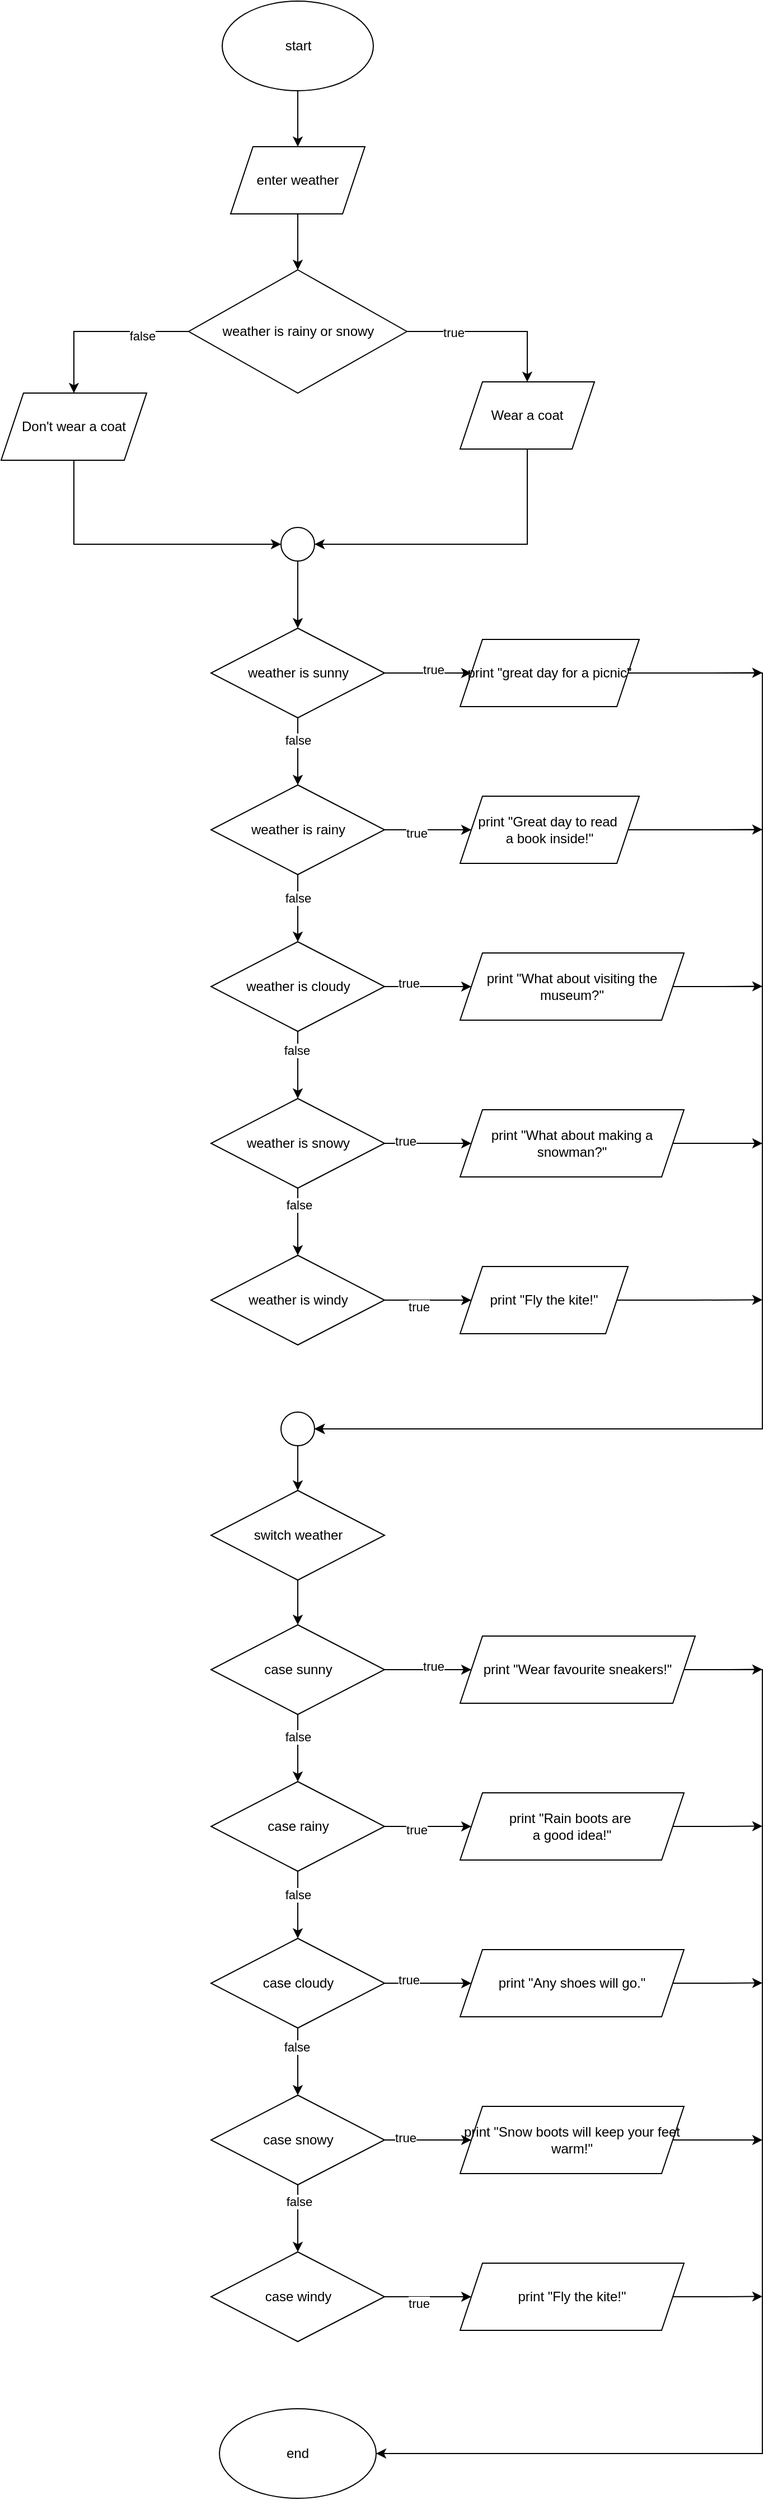 <mxfile version="24.7.17">
  <diagram name="Page-1" id="rLeKxq0n_hcmwtsSFJJC">
    <mxGraphModel dx="1523" dy="884" grid="1" gridSize="10" guides="1" tooltips="1" connect="1" arrows="1" fold="1" page="1" pageScale="1" pageWidth="850" pageHeight="1100" math="0" shadow="0">
      <root>
        <mxCell id="0" />
        <mxCell id="1" parent="0" />
        <mxCell id="gGkatsf6zYu2fWt0Es-s-3" style="edgeStyle=orthogonalEdgeStyle;rounded=0;orthogonalLoop=1;jettySize=auto;html=1;entryX=0.5;entryY=0;entryDx=0;entryDy=0;" edge="1" parent="1" source="gGkatsf6zYu2fWt0Es-s-1" target="gGkatsf6zYu2fWt0Es-s-2">
          <mxGeometry relative="1" as="geometry" />
        </mxCell>
        <mxCell id="gGkatsf6zYu2fWt0Es-s-1" value="start" style="ellipse;whiteSpace=wrap;html=1;" vertex="1" parent="1">
          <mxGeometry x="317.5" y="80" width="135" height="80" as="geometry" />
        </mxCell>
        <mxCell id="gGkatsf6zYu2fWt0Es-s-5" style="edgeStyle=orthogonalEdgeStyle;rounded=0;orthogonalLoop=1;jettySize=auto;html=1;entryX=0.5;entryY=0;entryDx=0;entryDy=0;" edge="1" parent="1" source="gGkatsf6zYu2fWt0Es-s-2" target="gGkatsf6zYu2fWt0Es-s-4">
          <mxGeometry relative="1" as="geometry" />
        </mxCell>
        <mxCell id="gGkatsf6zYu2fWt0Es-s-2" value="enter weather" style="shape=parallelogram;perimeter=parallelogramPerimeter;whiteSpace=wrap;html=1;fixedSize=1;" vertex="1" parent="1">
          <mxGeometry x="325" y="210" width="120" height="60" as="geometry" />
        </mxCell>
        <mxCell id="gGkatsf6zYu2fWt0Es-s-15" style="edgeStyle=orthogonalEdgeStyle;rounded=0;orthogonalLoop=1;jettySize=auto;html=1;entryX=0.5;entryY=0;entryDx=0;entryDy=0;" edge="1" parent="1" source="gGkatsf6zYu2fWt0Es-s-4" target="gGkatsf6zYu2fWt0Es-s-8">
          <mxGeometry relative="1" as="geometry" />
        </mxCell>
        <mxCell id="gGkatsf6zYu2fWt0Es-s-18" value="false" style="edgeLabel;html=1;align=center;verticalAlign=middle;resizable=0;points=[];" vertex="1" connectable="0" parent="gGkatsf6zYu2fWt0Es-s-15">
          <mxGeometry x="-0.46" y="4" relative="1" as="geometry">
            <mxPoint x="1" as="offset" />
          </mxGeometry>
        </mxCell>
        <mxCell id="gGkatsf6zYu2fWt0Es-s-16" style="edgeStyle=orthogonalEdgeStyle;rounded=0;orthogonalLoop=1;jettySize=auto;html=1;entryX=0.5;entryY=0;entryDx=0;entryDy=0;" edge="1" parent="1" source="gGkatsf6zYu2fWt0Es-s-4" target="gGkatsf6zYu2fWt0Es-s-6">
          <mxGeometry relative="1" as="geometry" />
        </mxCell>
        <mxCell id="gGkatsf6zYu2fWt0Es-s-17" value="true" style="edgeLabel;html=1;align=center;verticalAlign=middle;resizable=0;points=[];" vertex="1" connectable="0" parent="gGkatsf6zYu2fWt0Es-s-16">
          <mxGeometry x="-0.469" y="-1" relative="1" as="geometry">
            <mxPoint x="1" as="offset" />
          </mxGeometry>
        </mxCell>
        <mxCell id="gGkatsf6zYu2fWt0Es-s-4" value="weather is rainy or snowy" style="rhombus;whiteSpace=wrap;html=1;" vertex="1" parent="1">
          <mxGeometry x="287.5" y="320" width="195" height="110" as="geometry" />
        </mxCell>
        <mxCell id="gGkatsf6zYu2fWt0Es-s-14" style="edgeStyle=orthogonalEdgeStyle;rounded=0;orthogonalLoop=1;jettySize=auto;html=1;entryX=1;entryY=0.5;entryDx=0;entryDy=0;" edge="1" parent="1" source="gGkatsf6zYu2fWt0Es-s-6" target="gGkatsf6zYu2fWt0Es-s-12">
          <mxGeometry relative="1" as="geometry">
            <Array as="points">
              <mxPoint x="590" y="565" />
            </Array>
          </mxGeometry>
        </mxCell>
        <mxCell id="gGkatsf6zYu2fWt0Es-s-6" value="Wear a coat" style="shape=parallelogram;perimeter=parallelogramPerimeter;whiteSpace=wrap;html=1;fixedSize=1;" vertex="1" parent="1">
          <mxGeometry x="530" y="420" width="120" height="60" as="geometry" />
        </mxCell>
        <mxCell id="gGkatsf6zYu2fWt0Es-s-13" style="edgeStyle=orthogonalEdgeStyle;rounded=0;orthogonalLoop=1;jettySize=auto;html=1;" edge="1" parent="1" source="gGkatsf6zYu2fWt0Es-s-8" target="gGkatsf6zYu2fWt0Es-s-12">
          <mxGeometry relative="1" as="geometry">
            <Array as="points">
              <mxPoint x="185" y="565" />
            </Array>
          </mxGeometry>
        </mxCell>
        <mxCell id="gGkatsf6zYu2fWt0Es-s-8" value="Don&#39;t wear a coat" style="shape=parallelogram;perimeter=parallelogramPerimeter;whiteSpace=wrap;html=1;fixedSize=1;" vertex="1" parent="1">
          <mxGeometry x="120" y="430" width="130" height="60" as="geometry" />
        </mxCell>
        <mxCell id="gGkatsf6zYu2fWt0Es-s-24" style="edgeStyle=orthogonalEdgeStyle;rounded=0;orthogonalLoop=1;jettySize=auto;html=1;entryX=0.5;entryY=0;entryDx=0;entryDy=0;" edge="1" parent="1" source="gGkatsf6zYu2fWt0Es-s-12" target="gGkatsf6zYu2fWt0Es-s-19">
          <mxGeometry relative="1" as="geometry" />
        </mxCell>
        <mxCell id="gGkatsf6zYu2fWt0Es-s-12" value="" style="ellipse;whiteSpace=wrap;html=1;aspect=fixed;" vertex="1" parent="1">
          <mxGeometry x="370" y="550" width="30" height="30" as="geometry" />
        </mxCell>
        <mxCell id="gGkatsf6zYu2fWt0Es-s-25" style="edgeStyle=orthogonalEdgeStyle;rounded=0;orthogonalLoop=1;jettySize=auto;html=1;entryX=0.5;entryY=0;entryDx=0;entryDy=0;" edge="1" parent="1" source="gGkatsf6zYu2fWt0Es-s-19" target="gGkatsf6zYu2fWt0Es-s-20">
          <mxGeometry relative="1" as="geometry" />
        </mxCell>
        <mxCell id="gGkatsf6zYu2fWt0Es-s-44" value="false" style="edgeLabel;html=1;align=center;verticalAlign=middle;resizable=0;points=[];" vertex="1" connectable="0" parent="gGkatsf6zYu2fWt0Es-s-25">
          <mxGeometry x="0.367" relative="1" as="geometry">
            <mxPoint y="-21" as="offset" />
          </mxGeometry>
        </mxCell>
        <mxCell id="gGkatsf6zYu2fWt0Es-s-34" style="edgeStyle=orthogonalEdgeStyle;rounded=0;orthogonalLoop=1;jettySize=auto;html=1;entryX=0;entryY=0.5;entryDx=0;entryDy=0;" edge="1" parent="1" source="gGkatsf6zYu2fWt0Es-s-19" target="gGkatsf6zYu2fWt0Es-s-29">
          <mxGeometry relative="1" as="geometry" />
        </mxCell>
        <mxCell id="gGkatsf6zYu2fWt0Es-s-39" value="true" style="edgeLabel;html=1;align=center;verticalAlign=middle;resizable=0;points=[];" vertex="1" connectable="0" parent="gGkatsf6zYu2fWt0Es-s-34">
          <mxGeometry x="0.123" y="3" relative="1" as="geometry">
            <mxPoint as="offset" />
          </mxGeometry>
        </mxCell>
        <mxCell id="gGkatsf6zYu2fWt0Es-s-19" value="weather is sunny" style="rhombus;whiteSpace=wrap;html=1;" vertex="1" parent="1">
          <mxGeometry x="307.5" y="640" width="155" height="80" as="geometry" />
        </mxCell>
        <mxCell id="gGkatsf6zYu2fWt0Es-s-26" style="edgeStyle=orthogonalEdgeStyle;rounded=0;orthogonalLoop=1;jettySize=auto;html=1;entryX=0.5;entryY=0;entryDx=0;entryDy=0;" edge="1" parent="1" source="gGkatsf6zYu2fWt0Es-s-20" target="gGkatsf6zYu2fWt0Es-s-21">
          <mxGeometry relative="1" as="geometry" />
        </mxCell>
        <mxCell id="gGkatsf6zYu2fWt0Es-s-45" value="false" style="edgeLabel;html=1;align=center;verticalAlign=middle;resizable=0;points=[];" vertex="1" connectable="0" parent="gGkatsf6zYu2fWt0Es-s-26">
          <mxGeometry x="-0.3" relative="1" as="geometry">
            <mxPoint as="offset" />
          </mxGeometry>
        </mxCell>
        <mxCell id="gGkatsf6zYu2fWt0Es-s-35" style="edgeStyle=orthogonalEdgeStyle;rounded=0;orthogonalLoop=1;jettySize=auto;html=1;entryX=0;entryY=0.5;entryDx=0;entryDy=0;" edge="1" parent="1" source="gGkatsf6zYu2fWt0Es-s-20" target="gGkatsf6zYu2fWt0Es-s-30">
          <mxGeometry relative="1" as="geometry" />
        </mxCell>
        <mxCell id="gGkatsf6zYu2fWt0Es-s-40" value="true" style="edgeLabel;html=1;align=center;verticalAlign=middle;resizable=0;points=[];" vertex="1" connectable="0" parent="gGkatsf6zYu2fWt0Es-s-35">
          <mxGeometry x="-0.265" y="-3" relative="1" as="geometry">
            <mxPoint as="offset" />
          </mxGeometry>
        </mxCell>
        <mxCell id="gGkatsf6zYu2fWt0Es-s-20" value="weather is rainy" style="rhombus;whiteSpace=wrap;html=1;" vertex="1" parent="1">
          <mxGeometry x="307.5" y="780" width="155" height="80" as="geometry" />
        </mxCell>
        <mxCell id="gGkatsf6zYu2fWt0Es-s-27" style="edgeStyle=orthogonalEdgeStyle;rounded=0;orthogonalLoop=1;jettySize=auto;html=1;exitX=0.5;exitY=1;exitDx=0;exitDy=0;entryX=0.5;entryY=0;entryDx=0;entryDy=0;" edge="1" parent="1" source="gGkatsf6zYu2fWt0Es-s-21" target="gGkatsf6zYu2fWt0Es-s-22">
          <mxGeometry relative="1" as="geometry" />
        </mxCell>
        <mxCell id="gGkatsf6zYu2fWt0Es-s-46" value="false" style="edgeLabel;html=1;align=center;verticalAlign=middle;resizable=0;points=[];" vertex="1" connectable="0" parent="gGkatsf6zYu2fWt0Es-s-27">
          <mxGeometry x="-0.433" y="-1" relative="1" as="geometry">
            <mxPoint as="offset" />
          </mxGeometry>
        </mxCell>
        <mxCell id="gGkatsf6zYu2fWt0Es-s-36" style="edgeStyle=orthogonalEdgeStyle;rounded=0;orthogonalLoop=1;jettySize=auto;html=1;entryX=0;entryY=0.5;entryDx=0;entryDy=0;" edge="1" parent="1" source="gGkatsf6zYu2fWt0Es-s-21" target="gGkatsf6zYu2fWt0Es-s-31">
          <mxGeometry relative="1" as="geometry" />
        </mxCell>
        <mxCell id="gGkatsf6zYu2fWt0Es-s-41" value="true" style="edgeLabel;html=1;align=center;verticalAlign=middle;resizable=0;points=[];" vertex="1" connectable="0" parent="gGkatsf6zYu2fWt0Es-s-36">
          <mxGeometry x="-0.471" y="3" relative="1" as="geometry">
            <mxPoint x="1" as="offset" />
          </mxGeometry>
        </mxCell>
        <mxCell id="gGkatsf6zYu2fWt0Es-s-21" value="weather is cloudy" style="rhombus;whiteSpace=wrap;html=1;" vertex="1" parent="1">
          <mxGeometry x="307.5" y="920" width="155" height="80" as="geometry" />
        </mxCell>
        <mxCell id="gGkatsf6zYu2fWt0Es-s-28" style="edgeStyle=orthogonalEdgeStyle;rounded=0;orthogonalLoop=1;jettySize=auto;html=1;exitX=0.5;exitY=1;exitDx=0;exitDy=0;entryX=0.5;entryY=0;entryDx=0;entryDy=0;" edge="1" parent="1" source="gGkatsf6zYu2fWt0Es-s-22" target="gGkatsf6zYu2fWt0Es-s-23">
          <mxGeometry relative="1" as="geometry" />
        </mxCell>
        <mxCell id="gGkatsf6zYu2fWt0Es-s-47" value="false" style="edgeLabel;html=1;align=center;verticalAlign=middle;resizable=0;points=[];" vertex="1" connectable="0" parent="gGkatsf6zYu2fWt0Es-s-28">
          <mxGeometry x="-0.5" y="1" relative="1" as="geometry">
            <mxPoint as="offset" />
          </mxGeometry>
        </mxCell>
        <mxCell id="gGkatsf6zYu2fWt0Es-s-37" style="edgeStyle=orthogonalEdgeStyle;rounded=0;orthogonalLoop=1;jettySize=auto;html=1;entryX=0;entryY=0.5;entryDx=0;entryDy=0;" edge="1" parent="1" source="gGkatsf6zYu2fWt0Es-s-22" target="gGkatsf6zYu2fWt0Es-s-32">
          <mxGeometry relative="1" as="geometry" />
        </mxCell>
        <mxCell id="gGkatsf6zYu2fWt0Es-s-42" value="true" style="edgeLabel;html=1;align=center;verticalAlign=middle;resizable=0;points=[];" vertex="1" connectable="0" parent="gGkatsf6zYu2fWt0Es-s-37">
          <mxGeometry x="-0.548" y="2" relative="1" as="geometry">
            <mxPoint x="1" as="offset" />
          </mxGeometry>
        </mxCell>
        <mxCell id="gGkatsf6zYu2fWt0Es-s-22" value="weather is snowy" style="rhombus;whiteSpace=wrap;html=1;" vertex="1" parent="1">
          <mxGeometry x="307.5" y="1060" width="155" height="80" as="geometry" />
        </mxCell>
        <mxCell id="gGkatsf6zYu2fWt0Es-s-38" style="edgeStyle=orthogonalEdgeStyle;rounded=0;orthogonalLoop=1;jettySize=auto;html=1;entryX=0;entryY=0.5;entryDx=0;entryDy=0;" edge="1" parent="1" source="gGkatsf6zYu2fWt0Es-s-23" target="gGkatsf6zYu2fWt0Es-s-33">
          <mxGeometry relative="1" as="geometry" />
        </mxCell>
        <mxCell id="gGkatsf6zYu2fWt0Es-s-43" value="true" style="edgeLabel;html=1;align=center;verticalAlign=middle;resizable=0;points=[];" vertex="1" connectable="0" parent="gGkatsf6zYu2fWt0Es-s-38">
          <mxGeometry x="-0.213" y="-6" relative="1" as="geometry">
            <mxPoint as="offset" />
          </mxGeometry>
        </mxCell>
        <mxCell id="gGkatsf6zYu2fWt0Es-s-23" value="weather is windy" style="rhombus;whiteSpace=wrap;html=1;" vertex="1" parent="1">
          <mxGeometry x="307.5" y="1200" width="155" height="80" as="geometry" />
        </mxCell>
        <mxCell id="gGkatsf6zYu2fWt0Es-s-56" style="edgeStyle=orthogonalEdgeStyle;rounded=0;orthogonalLoop=1;jettySize=auto;html=1;exitX=1;exitY=0.5;exitDx=0;exitDy=0;entryX=1;entryY=0.5;entryDx=0;entryDy=0;" edge="1" parent="1" source="gGkatsf6zYu2fWt0Es-s-29" target="gGkatsf6zYu2fWt0Es-s-49">
          <mxGeometry relative="1" as="geometry">
            <Array as="points">
              <mxPoint x="800" y="680" />
              <mxPoint x="800" y="1355" />
            </Array>
          </mxGeometry>
        </mxCell>
        <mxCell id="gGkatsf6zYu2fWt0Es-s-61" style="edgeStyle=orthogonalEdgeStyle;rounded=0;orthogonalLoop=1;jettySize=auto;html=1;exitX=1;exitY=0.5;exitDx=0;exitDy=0;" edge="1" parent="1" source="gGkatsf6zYu2fWt0Es-s-29">
          <mxGeometry relative="1" as="geometry">
            <mxPoint x="800" y="679.75" as="targetPoint" />
          </mxGeometry>
        </mxCell>
        <mxCell id="gGkatsf6zYu2fWt0Es-s-29" value="print &quot;great day for a picnic&quot;" style="shape=parallelogram;perimeter=parallelogramPerimeter;whiteSpace=wrap;html=1;fixedSize=1;" vertex="1" parent="1">
          <mxGeometry x="530" y="650" width="160" height="60" as="geometry" />
        </mxCell>
        <mxCell id="gGkatsf6zYu2fWt0Es-s-54" style="edgeStyle=orthogonalEdgeStyle;rounded=0;orthogonalLoop=1;jettySize=auto;html=1;entryX=1;entryY=0.5;entryDx=0;entryDy=0;" edge="1" parent="1" source="gGkatsf6zYu2fWt0Es-s-30" target="gGkatsf6zYu2fWt0Es-s-49">
          <mxGeometry relative="1" as="geometry">
            <Array as="points">
              <mxPoint x="800" y="820" />
              <mxPoint x="800" y="1355" />
            </Array>
          </mxGeometry>
        </mxCell>
        <mxCell id="gGkatsf6zYu2fWt0Es-s-60" style="edgeStyle=orthogonalEdgeStyle;rounded=0;orthogonalLoop=1;jettySize=auto;html=1;exitX=1;exitY=0.5;exitDx=0;exitDy=0;" edge="1" parent="1" source="gGkatsf6zYu2fWt0Es-s-30">
          <mxGeometry relative="1" as="geometry">
            <mxPoint x="800" y="819.75" as="targetPoint" />
          </mxGeometry>
        </mxCell>
        <mxCell id="gGkatsf6zYu2fWt0Es-s-30" value="&lt;div&gt;print &quot;Great day to read&amp;nbsp;&lt;/div&gt;&lt;div&gt;a book inside!&quot;&lt;/div&gt;" style="shape=parallelogram;perimeter=parallelogramPerimeter;whiteSpace=wrap;html=1;fixedSize=1;" vertex="1" parent="1">
          <mxGeometry x="530" y="790" width="160" height="60" as="geometry" />
        </mxCell>
        <mxCell id="gGkatsf6zYu2fWt0Es-s-53" style="edgeStyle=orthogonalEdgeStyle;rounded=0;orthogonalLoop=1;jettySize=auto;html=1;entryX=1;entryY=0.5;entryDx=0;entryDy=0;" edge="1" parent="1" source="gGkatsf6zYu2fWt0Es-s-31" target="gGkatsf6zYu2fWt0Es-s-49">
          <mxGeometry relative="1" as="geometry">
            <Array as="points">
              <mxPoint x="800" y="960" />
              <mxPoint x="800" y="1355" />
            </Array>
          </mxGeometry>
        </mxCell>
        <mxCell id="gGkatsf6zYu2fWt0Es-s-59" style="edgeStyle=orthogonalEdgeStyle;rounded=0;orthogonalLoop=1;jettySize=auto;html=1;exitX=1;exitY=0.5;exitDx=0;exitDy=0;" edge="1" parent="1" source="gGkatsf6zYu2fWt0Es-s-31">
          <mxGeometry relative="1" as="geometry">
            <mxPoint x="800" y="959.75" as="targetPoint" />
          </mxGeometry>
        </mxCell>
        <mxCell id="gGkatsf6zYu2fWt0Es-s-31" value="print &quot;What about visiting the museum?&quot;" style="shape=parallelogram;perimeter=parallelogramPerimeter;whiteSpace=wrap;html=1;fixedSize=1;" vertex="1" parent="1">
          <mxGeometry x="530" y="930" width="200" height="60" as="geometry" />
        </mxCell>
        <mxCell id="gGkatsf6zYu2fWt0Es-s-52" style="edgeStyle=orthogonalEdgeStyle;rounded=0;orthogonalLoop=1;jettySize=auto;html=1;exitX=1;exitY=0.5;exitDx=0;exitDy=0;entryX=1;entryY=0.5;entryDx=0;entryDy=0;" edge="1" parent="1" source="gGkatsf6zYu2fWt0Es-s-32" target="gGkatsf6zYu2fWt0Es-s-49">
          <mxGeometry relative="1" as="geometry">
            <mxPoint x="760" y="1360" as="targetPoint" />
            <Array as="points">
              <mxPoint x="800" y="1100" />
              <mxPoint x="800" y="1355" />
            </Array>
          </mxGeometry>
        </mxCell>
        <mxCell id="gGkatsf6zYu2fWt0Es-s-58" style="edgeStyle=orthogonalEdgeStyle;rounded=0;orthogonalLoop=1;jettySize=auto;html=1;" edge="1" parent="1" source="gGkatsf6zYu2fWt0Es-s-32">
          <mxGeometry relative="1" as="geometry">
            <mxPoint x="800" y="1100" as="targetPoint" />
          </mxGeometry>
        </mxCell>
        <mxCell id="gGkatsf6zYu2fWt0Es-s-32" value="print &quot;What about making a snowman?&quot;" style="shape=parallelogram;perimeter=parallelogramPerimeter;whiteSpace=wrap;html=1;fixedSize=1;" vertex="1" parent="1">
          <mxGeometry x="530" y="1070" width="200" height="60" as="geometry" />
        </mxCell>
        <mxCell id="gGkatsf6zYu2fWt0Es-s-57" style="edgeStyle=orthogonalEdgeStyle;rounded=0;orthogonalLoop=1;jettySize=auto;html=1;exitX=1;exitY=0.5;exitDx=0;exitDy=0;" edge="1" parent="1" source="gGkatsf6zYu2fWt0Es-s-33">
          <mxGeometry relative="1" as="geometry">
            <mxPoint x="800" y="1239.75" as="targetPoint" />
          </mxGeometry>
        </mxCell>
        <mxCell id="gGkatsf6zYu2fWt0Es-s-33" value="print &quot;Fly the kite!&quot;" style="shape=parallelogram;perimeter=parallelogramPerimeter;whiteSpace=wrap;html=1;fixedSize=1;" vertex="1" parent="1">
          <mxGeometry x="530" y="1210" width="150" height="60" as="geometry" />
        </mxCell>
        <mxCell id="gGkatsf6zYu2fWt0Es-s-97" style="edgeStyle=orthogonalEdgeStyle;rounded=0;orthogonalLoop=1;jettySize=auto;html=1;entryX=0.5;entryY=0;entryDx=0;entryDy=0;" edge="1" parent="1" source="gGkatsf6zYu2fWt0Es-s-49" target="gGkatsf6zYu2fWt0Es-s-96">
          <mxGeometry relative="1" as="geometry" />
        </mxCell>
        <mxCell id="gGkatsf6zYu2fWt0Es-s-49" value="" style="ellipse;whiteSpace=wrap;html=1;aspect=fixed;" vertex="1" parent="1">
          <mxGeometry x="370" y="1340" width="30" height="30" as="geometry" />
        </mxCell>
        <mxCell id="gGkatsf6zYu2fWt0Es-s-62" style="edgeStyle=orthogonalEdgeStyle;rounded=0;orthogonalLoop=1;jettySize=auto;html=1;entryX=0.5;entryY=0;entryDx=0;entryDy=0;" edge="1" source="gGkatsf6zYu2fWt0Es-s-66" target="gGkatsf6zYu2fWt0Es-s-71" parent="1">
          <mxGeometry relative="1" as="geometry" />
        </mxCell>
        <mxCell id="gGkatsf6zYu2fWt0Es-s-63" value="false" style="edgeLabel;html=1;align=center;verticalAlign=middle;resizable=0;points=[];" vertex="1" connectable="0" parent="gGkatsf6zYu2fWt0Es-s-62">
          <mxGeometry x="0.367" relative="1" as="geometry">
            <mxPoint y="-21" as="offset" />
          </mxGeometry>
        </mxCell>
        <mxCell id="gGkatsf6zYu2fWt0Es-s-64" style="edgeStyle=orthogonalEdgeStyle;rounded=0;orthogonalLoop=1;jettySize=auto;html=1;entryX=0;entryY=0.5;entryDx=0;entryDy=0;" edge="1" source="gGkatsf6zYu2fWt0Es-s-66" target="gGkatsf6zYu2fWt0Es-s-86" parent="1">
          <mxGeometry relative="1" as="geometry" />
        </mxCell>
        <mxCell id="gGkatsf6zYu2fWt0Es-s-65" value="true" style="edgeLabel;html=1;align=center;verticalAlign=middle;resizable=0;points=[];" vertex="1" connectable="0" parent="gGkatsf6zYu2fWt0Es-s-64">
          <mxGeometry x="0.123" y="3" relative="1" as="geometry">
            <mxPoint as="offset" />
          </mxGeometry>
        </mxCell>
        <mxCell id="gGkatsf6zYu2fWt0Es-s-66" value="case sunny" style="rhombus;whiteSpace=wrap;html=1;" vertex="1" parent="1">
          <mxGeometry x="307.5" y="1530" width="155" height="80" as="geometry" />
        </mxCell>
        <mxCell id="gGkatsf6zYu2fWt0Es-s-67" style="edgeStyle=orthogonalEdgeStyle;rounded=0;orthogonalLoop=1;jettySize=auto;html=1;entryX=0.5;entryY=0;entryDx=0;entryDy=0;" edge="1" source="gGkatsf6zYu2fWt0Es-s-71" target="gGkatsf6zYu2fWt0Es-s-76" parent="1">
          <mxGeometry relative="1" as="geometry" />
        </mxCell>
        <mxCell id="gGkatsf6zYu2fWt0Es-s-68" value="false" style="edgeLabel;html=1;align=center;verticalAlign=middle;resizable=0;points=[];" vertex="1" connectable="0" parent="gGkatsf6zYu2fWt0Es-s-67">
          <mxGeometry x="-0.3" relative="1" as="geometry">
            <mxPoint as="offset" />
          </mxGeometry>
        </mxCell>
        <mxCell id="gGkatsf6zYu2fWt0Es-s-69" style="edgeStyle=orthogonalEdgeStyle;rounded=0;orthogonalLoop=1;jettySize=auto;html=1;entryX=0;entryY=0.5;entryDx=0;entryDy=0;" edge="1" source="gGkatsf6zYu2fWt0Es-s-71" target="gGkatsf6zYu2fWt0Es-s-88" parent="1">
          <mxGeometry relative="1" as="geometry" />
        </mxCell>
        <mxCell id="gGkatsf6zYu2fWt0Es-s-70" value="true" style="edgeLabel;html=1;align=center;verticalAlign=middle;resizable=0;points=[];" vertex="1" connectable="0" parent="gGkatsf6zYu2fWt0Es-s-69">
          <mxGeometry x="-0.265" y="-3" relative="1" as="geometry">
            <mxPoint as="offset" />
          </mxGeometry>
        </mxCell>
        <mxCell id="gGkatsf6zYu2fWt0Es-s-71" value="case rainy" style="rhombus;whiteSpace=wrap;html=1;" vertex="1" parent="1">
          <mxGeometry x="307.5" y="1670" width="155" height="80" as="geometry" />
        </mxCell>
        <mxCell id="gGkatsf6zYu2fWt0Es-s-72" style="edgeStyle=orthogonalEdgeStyle;rounded=0;orthogonalLoop=1;jettySize=auto;html=1;exitX=0.5;exitY=1;exitDx=0;exitDy=0;entryX=0.5;entryY=0;entryDx=0;entryDy=0;" edge="1" source="gGkatsf6zYu2fWt0Es-s-76" target="gGkatsf6zYu2fWt0Es-s-81" parent="1">
          <mxGeometry relative="1" as="geometry" />
        </mxCell>
        <mxCell id="gGkatsf6zYu2fWt0Es-s-73" value="false" style="edgeLabel;html=1;align=center;verticalAlign=middle;resizable=0;points=[];" vertex="1" connectable="0" parent="gGkatsf6zYu2fWt0Es-s-72">
          <mxGeometry x="-0.433" y="-1" relative="1" as="geometry">
            <mxPoint as="offset" />
          </mxGeometry>
        </mxCell>
        <mxCell id="gGkatsf6zYu2fWt0Es-s-74" style="edgeStyle=orthogonalEdgeStyle;rounded=0;orthogonalLoop=1;jettySize=auto;html=1;entryX=0;entryY=0.5;entryDx=0;entryDy=0;" edge="1" source="gGkatsf6zYu2fWt0Es-s-76" target="gGkatsf6zYu2fWt0Es-s-90" parent="1">
          <mxGeometry relative="1" as="geometry" />
        </mxCell>
        <mxCell id="gGkatsf6zYu2fWt0Es-s-75" value="true" style="edgeLabel;html=1;align=center;verticalAlign=middle;resizable=0;points=[];" vertex="1" connectable="0" parent="gGkatsf6zYu2fWt0Es-s-74">
          <mxGeometry x="-0.471" y="3" relative="1" as="geometry">
            <mxPoint x="1" as="offset" />
          </mxGeometry>
        </mxCell>
        <mxCell id="gGkatsf6zYu2fWt0Es-s-76" value="case cloudy" style="rhombus;whiteSpace=wrap;html=1;" vertex="1" parent="1">
          <mxGeometry x="307.5" y="1810" width="155" height="80" as="geometry" />
        </mxCell>
        <mxCell id="gGkatsf6zYu2fWt0Es-s-77" style="edgeStyle=orthogonalEdgeStyle;rounded=0;orthogonalLoop=1;jettySize=auto;html=1;exitX=0.5;exitY=1;exitDx=0;exitDy=0;entryX=0.5;entryY=0;entryDx=0;entryDy=0;" edge="1" source="gGkatsf6zYu2fWt0Es-s-81" target="gGkatsf6zYu2fWt0Es-s-84" parent="1">
          <mxGeometry relative="1" as="geometry" />
        </mxCell>
        <mxCell id="gGkatsf6zYu2fWt0Es-s-78" value="false" style="edgeLabel;html=1;align=center;verticalAlign=middle;resizable=0;points=[];" vertex="1" connectable="0" parent="gGkatsf6zYu2fWt0Es-s-77">
          <mxGeometry x="-0.5" y="1" relative="1" as="geometry">
            <mxPoint as="offset" />
          </mxGeometry>
        </mxCell>
        <mxCell id="gGkatsf6zYu2fWt0Es-s-79" style="edgeStyle=orthogonalEdgeStyle;rounded=0;orthogonalLoop=1;jettySize=auto;html=1;entryX=0;entryY=0.5;entryDx=0;entryDy=0;" edge="1" source="gGkatsf6zYu2fWt0Es-s-81" target="gGkatsf6zYu2fWt0Es-s-92" parent="1">
          <mxGeometry relative="1" as="geometry" />
        </mxCell>
        <mxCell id="gGkatsf6zYu2fWt0Es-s-80" value="true" style="edgeLabel;html=1;align=center;verticalAlign=middle;resizable=0;points=[];" vertex="1" connectable="0" parent="gGkatsf6zYu2fWt0Es-s-79">
          <mxGeometry x="-0.548" y="2" relative="1" as="geometry">
            <mxPoint x="1" as="offset" />
          </mxGeometry>
        </mxCell>
        <mxCell id="gGkatsf6zYu2fWt0Es-s-81" value="&lt;div&gt;case snowy&lt;/div&gt;" style="rhombus;whiteSpace=wrap;html=1;" vertex="1" parent="1">
          <mxGeometry x="307.5" y="1950" width="155" height="80" as="geometry" />
        </mxCell>
        <mxCell id="gGkatsf6zYu2fWt0Es-s-82" style="edgeStyle=orthogonalEdgeStyle;rounded=0;orthogonalLoop=1;jettySize=auto;html=1;entryX=0;entryY=0.5;entryDx=0;entryDy=0;" edge="1" source="gGkatsf6zYu2fWt0Es-s-84" target="gGkatsf6zYu2fWt0Es-s-94" parent="1">
          <mxGeometry relative="1" as="geometry" />
        </mxCell>
        <mxCell id="gGkatsf6zYu2fWt0Es-s-83" value="true" style="edgeLabel;html=1;align=center;verticalAlign=middle;resizable=0;points=[];" vertex="1" connectable="0" parent="gGkatsf6zYu2fWt0Es-s-82">
          <mxGeometry x="-0.213" y="-6" relative="1" as="geometry">
            <mxPoint as="offset" />
          </mxGeometry>
        </mxCell>
        <mxCell id="gGkatsf6zYu2fWt0Es-s-84" value="case windy" style="rhombus;whiteSpace=wrap;html=1;" vertex="1" parent="1">
          <mxGeometry x="307.5" y="2090" width="155" height="80" as="geometry" />
        </mxCell>
        <mxCell id="gGkatsf6zYu2fWt0Es-s-85" style="edgeStyle=orthogonalEdgeStyle;rounded=0;orthogonalLoop=1;jettySize=auto;html=1;exitX=1;exitY=0.5;exitDx=0;exitDy=0;" edge="1" source="gGkatsf6zYu2fWt0Es-s-86" parent="1">
          <mxGeometry relative="1" as="geometry">
            <mxPoint x="800" y="1569.75" as="targetPoint" />
          </mxGeometry>
        </mxCell>
        <mxCell id="gGkatsf6zYu2fWt0Es-s-100" style="edgeStyle=orthogonalEdgeStyle;rounded=0;orthogonalLoop=1;jettySize=auto;html=1;entryX=1;entryY=0.5;entryDx=0;entryDy=0;" edge="1" parent="1" source="gGkatsf6zYu2fWt0Es-s-86" target="gGkatsf6zYu2fWt0Es-s-99">
          <mxGeometry relative="1" as="geometry">
            <Array as="points">
              <mxPoint x="800" y="1570" />
              <mxPoint x="800" y="2270" />
            </Array>
          </mxGeometry>
        </mxCell>
        <mxCell id="gGkatsf6zYu2fWt0Es-s-86" value="print &quot;Wear favourite sneakers!&quot;" style="shape=parallelogram;perimeter=parallelogramPerimeter;whiteSpace=wrap;html=1;fixedSize=1;" vertex="1" parent="1">
          <mxGeometry x="530" y="1540" width="210" height="60" as="geometry" />
        </mxCell>
        <mxCell id="gGkatsf6zYu2fWt0Es-s-87" style="edgeStyle=orthogonalEdgeStyle;rounded=0;orthogonalLoop=1;jettySize=auto;html=1;exitX=1;exitY=0.5;exitDx=0;exitDy=0;" edge="1" source="gGkatsf6zYu2fWt0Es-s-88" parent="1">
          <mxGeometry relative="1" as="geometry">
            <mxPoint x="800" y="1709.75" as="targetPoint" />
          </mxGeometry>
        </mxCell>
        <mxCell id="gGkatsf6zYu2fWt0Es-s-88" value="&lt;div&gt;print &quot;Rain boots are&amp;nbsp;&lt;/div&gt;&lt;div&gt;a good idea!&quot;&lt;/div&gt;" style="shape=parallelogram;perimeter=parallelogramPerimeter;whiteSpace=wrap;html=1;fixedSize=1;" vertex="1" parent="1">
          <mxGeometry x="530" y="1680" width="200" height="60" as="geometry" />
        </mxCell>
        <mxCell id="gGkatsf6zYu2fWt0Es-s-89" style="edgeStyle=orthogonalEdgeStyle;rounded=0;orthogonalLoop=1;jettySize=auto;html=1;exitX=1;exitY=0.5;exitDx=0;exitDy=0;" edge="1" source="gGkatsf6zYu2fWt0Es-s-90" parent="1">
          <mxGeometry relative="1" as="geometry">
            <mxPoint x="800" y="1849.75" as="targetPoint" />
          </mxGeometry>
        </mxCell>
        <mxCell id="gGkatsf6zYu2fWt0Es-s-90" value="print &quot;Any shoes will go.&quot;" style="shape=parallelogram;perimeter=parallelogramPerimeter;whiteSpace=wrap;html=1;fixedSize=1;" vertex="1" parent="1">
          <mxGeometry x="530" y="1820" width="200" height="60" as="geometry" />
        </mxCell>
        <mxCell id="gGkatsf6zYu2fWt0Es-s-91" style="edgeStyle=orthogonalEdgeStyle;rounded=0;orthogonalLoop=1;jettySize=auto;html=1;" edge="1" source="gGkatsf6zYu2fWt0Es-s-92" parent="1">
          <mxGeometry relative="1" as="geometry">
            <mxPoint x="800" y="1990" as="targetPoint" />
          </mxGeometry>
        </mxCell>
        <mxCell id="gGkatsf6zYu2fWt0Es-s-92" value="print &quot;Snow boots will keep your feet warm!&quot;" style="shape=parallelogram;perimeter=parallelogramPerimeter;whiteSpace=wrap;html=1;fixedSize=1;" vertex="1" parent="1">
          <mxGeometry x="530" y="1960" width="200" height="60" as="geometry" />
        </mxCell>
        <mxCell id="gGkatsf6zYu2fWt0Es-s-93" style="edgeStyle=orthogonalEdgeStyle;rounded=0;orthogonalLoop=1;jettySize=auto;html=1;exitX=1;exitY=0.5;exitDx=0;exitDy=0;" edge="1" source="gGkatsf6zYu2fWt0Es-s-94" parent="1">
          <mxGeometry relative="1" as="geometry">
            <mxPoint x="800" y="2129.75" as="targetPoint" />
          </mxGeometry>
        </mxCell>
        <mxCell id="gGkatsf6zYu2fWt0Es-s-94" value="print &quot;Fly the kite!&quot;" style="shape=parallelogram;perimeter=parallelogramPerimeter;whiteSpace=wrap;html=1;fixedSize=1;" vertex="1" parent="1">
          <mxGeometry x="530" y="2100" width="200" height="60" as="geometry" />
        </mxCell>
        <mxCell id="gGkatsf6zYu2fWt0Es-s-98" style="edgeStyle=orthogonalEdgeStyle;rounded=0;orthogonalLoop=1;jettySize=auto;html=1;exitX=0.5;exitY=1;exitDx=0;exitDy=0;entryX=0.5;entryY=0;entryDx=0;entryDy=0;" edge="1" parent="1" source="gGkatsf6zYu2fWt0Es-s-96" target="gGkatsf6zYu2fWt0Es-s-66">
          <mxGeometry relative="1" as="geometry" />
        </mxCell>
        <mxCell id="gGkatsf6zYu2fWt0Es-s-96" value="switch weather" style="rhombus;whiteSpace=wrap;html=1;" vertex="1" parent="1">
          <mxGeometry x="307.5" y="1410" width="155" height="80" as="geometry" />
        </mxCell>
        <mxCell id="gGkatsf6zYu2fWt0Es-s-99" value="end" style="ellipse;whiteSpace=wrap;html=1;" vertex="1" parent="1">
          <mxGeometry x="315" y="2230" width="140" height="80" as="geometry" />
        </mxCell>
      </root>
    </mxGraphModel>
  </diagram>
</mxfile>
